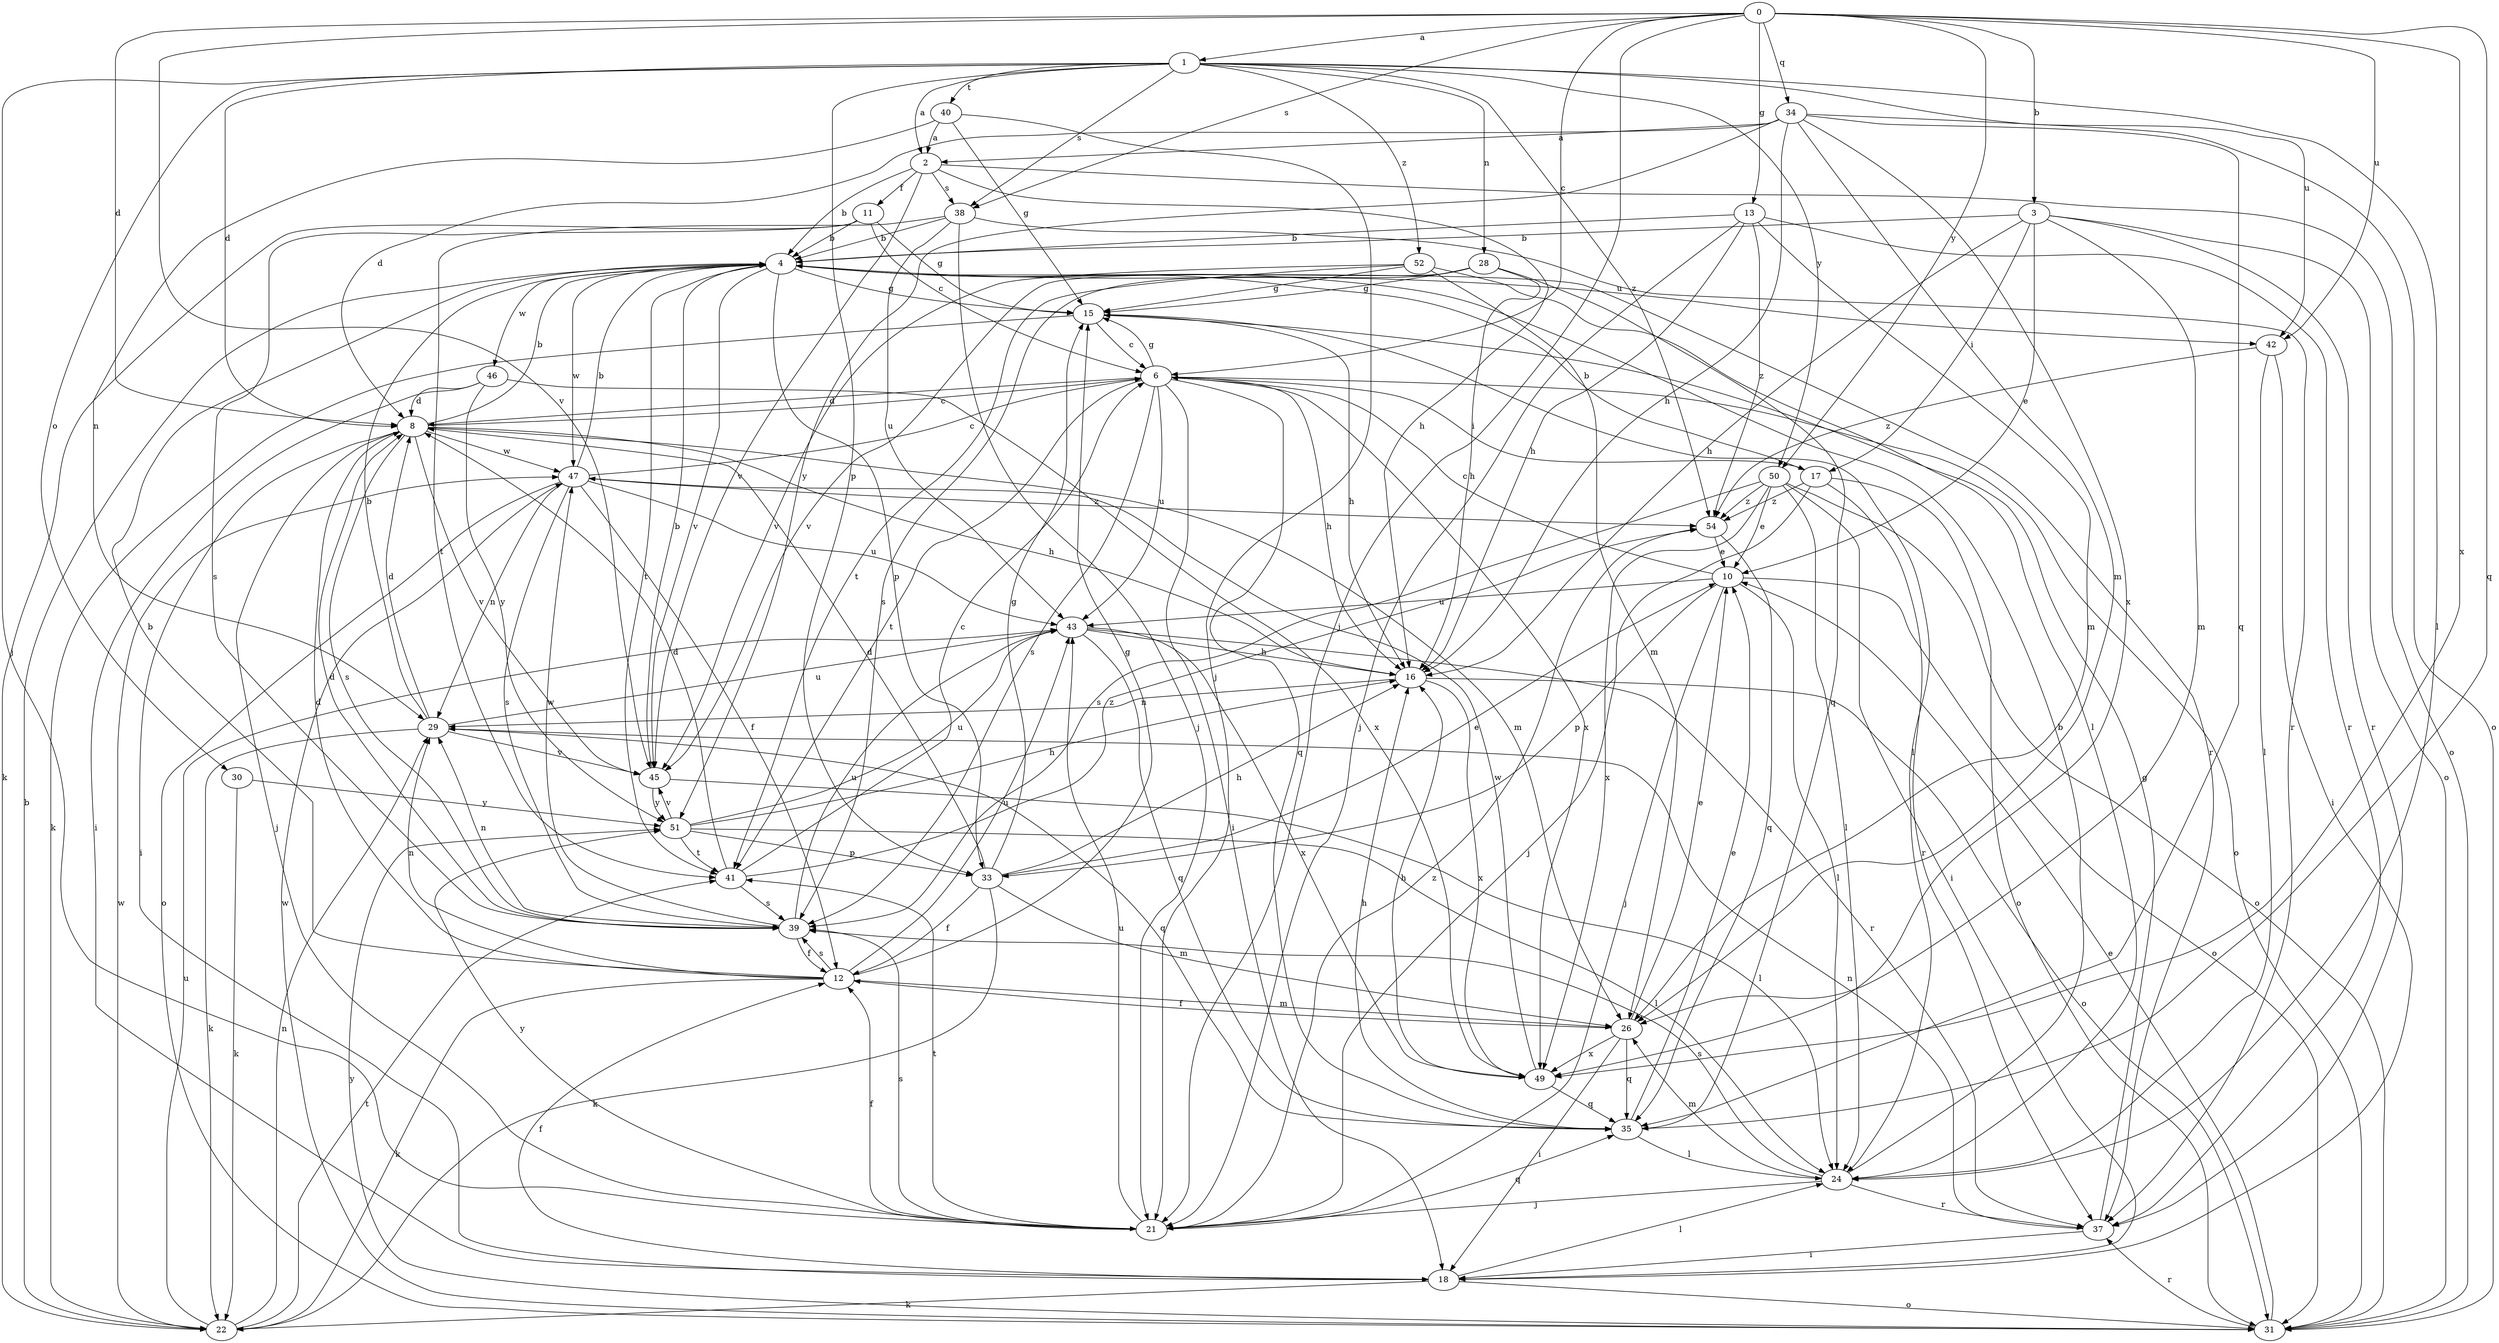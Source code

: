 strict digraph  {
0;
1;
2;
3;
4;
6;
8;
10;
11;
12;
13;
15;
16;
17;
18;
21;
22;
24;
26;
28;
29;
30;
31;
33;
34;
35;
37;
38;
39;
40;
41;
42;
43;
45;
46;
47;
49;
50;
51;
52;
54;
0 -> 1  [label=a];
0 -> 3  [label=b];
0 -> 6  [label=c];
0 -> 8  [label=d];
0 -> 13  [label=g];
0 -> 21  [label=j];
0 -> 34  [label=q];
0 -> 35  [label=q];
0 -> 38  [label=s];
0 -> 42  [label=u];
0 -> 45  [label=v];
0 -> 49  [label=x];
0 -> 50  [label=y];
1 -> 2  [label=a];
1 -> 8  [label=d];
1 -> 21  [label=j];
1 -> 24  [label=l];
1 -> 28  [label=n];
1 -> 30  [label=o];
1 -> 33  [label=p];
1 -> 38  [label=s];
1 -> 40  [label=t];
1 -> 42  [label=u];
1 -> 50  [label=y];
1 -> 52  [label=z];
1 -> 54  [label=z];
2 -> 4  [label=b];
2 -> 11  [label=f];
2 -> 16  [label=h];
2 -> 31  [label=o];
2 -> 38  [label=s];
2 -> 45  [label=v];
3 -> 4  [label=b];
3 -> 10  [label=e];
3 -> 16  [label=h];
3 -> 17  [label=i];
3 -> 26  [label=m];
3 -> 31  [label=o];
3 -> 37  [label=r];
4 -> 15  [label=g];
4 -> 33  [label=p];
4 -> 37  [label=r];
4 -> 41  [label=t];
4 -> 42  [label=u];
4 -> 45  [label=v];
4 -> 46  [label=w];
4 -> 47  [label=w];
6 -> 8  [label=d];
6 -> 15  [label=g];
6 -> 16  [label=h];
6 -> 17  [label=i];
6 -> 18  [label=i];
6 -> 31  [label=o];
6 -> 35  [label=q];
6 -> 39  [label=s];
6 -> 41  [label=t];
6 -> 43  [label=u];
6 -> 49  [label=x];
8 -> 4  [label=b];
8 -> 6  [label=c];
8 -> 16  [label=h];
8 -> 18  [label=i];
8 -> 21  [label=j];
8 -> 26  [label=m];
8 -> 39  [label=s];
8 -> 45  [label=v];
8 -> 47  [label=w];
10 -> 6  [label=c];
10 -> 21  [label=j];
10 -> 24  [label=l];
10 -> 31  [label=o];
10 -> 33  [label=p];
10 -> 43  [label=u];
11 -> 4  [label=b];
11 -> 6  [label=c];
11 -> 15  [label=g];
11 -> 22  [label=k];
11 -> 39  [label=s];
12 -> 4  [label=b];
12 -> 8  [label=d];
12 -> 15  [label=g];
12 -> 22  [label=k];
12 -> 26  [label=m];
12 -> 29  [label=n];
12 -> 39  [label=s];
12 -> 43  [label=u];
13 -> 4  [label=b];
13 -> 16  [label=h];
13 -> 21  [label=j];
13 -> 26  [label=m];
13 -> 37  [label=r];
13 -> 54  [label=z];
15 -> 6  [label=c];
15 -> 16  [label=h];
15 -> 22  [label=k];
15 -> 24  [label=l];
16 -> 29  [label=n];
16 -> 31  [label=o];
16 -> 49  [label=x];
17 -> 4  [label=b];
17 -> 21  [label=j];
17 -> 31  [label=o];
17 -> 37  [label=r];
17 -> 54  [label=z];
18 -> 12  [label=f];
18 -> 22  [label=k];
18 -> 24  [label=l];
18 -> 31  [label=o];
21 -> 12  [label=f];
21 -> 35  [label=q];
21 -> 39  [label=s];
21 -> 41  [label=t];
21 -> 43  [label=u];
21 -> 51  [label=y];
21 -> 54  [label=z];
22 -> 4  [label=b];
22 -> 29  [label=n];
22 -> 41  [label=t];
22 -> 43  [label=u];
22 -> 47  [label=w];
24 -> 4  [label=b];
24 -> 21  [label=j];
24 -> 26  [label=m];
24 -> 37  [label=r];
24 -> 39  [label=s];
26 -> 10  [label=e];
26 -> 12  [label=f];
26 -> 18  [label=i];
26 -> 35  [label=q];
26 -> 49  [label=x];
28 -> 15  [label=g];
28 -> 16  [label=h];
28 -> 35  [label=q];
28 -> 39  [label=s];
28 -> 45  [label=v];
29 -> 4  [label=b];
29 -> 8  [label=d];
29 -> 22  [label=k];
29 -> 35  [label=q];
29 -> 43  [label=u];
29 -> 45  [label=v];
30 -> 22  [label=k];
30 -> 51  [label=y];
31 -> 10  [label=e];
31 -> 37  [label=r];
31 -> 47  [label=w];
31 -> 51  [label=y];
33 -> 8  [label=d];
33 -> 10  [label=e];
33 -> 12  [label=f];
33 -> 15  [label=g];
33 -> 16  [label=h];
33 -> 22  [label=k];
33 -> 26  [label=m];
34 -> 2  [label=a];
34 -> 8  [label=d];
34 -> 16  [label=h];
34 -> 26  [label=m];
34 -> 31  [label=o];
34 -> 35  [label=q];
34 -> 49  [label=x];
34 -> 51  [label=y];
35 -> 10  [label=e];
35 -> 16  [label=h];
35 -> 24  [label=l];
37 -> 15  [label=g];
37 -> 18  [label=i];
37 -> 29  [label=n];
38 -> 4  [label=b];
38 -> 21  [label=j];
38 -> 37  [label=r];
38 -> 41  [label=t];
38 -> 43  [label=u];
39 -> 8  [label=d];
39 -> 12  [label=f];
39 -> 29  [label=n];
39 -> 43  [label=u];
39 -> 47  [label=w];
40 -> 2  [label=a];
40 -> 15  [label=g];
40 -> 21  [label=j];
40 -> 29  [label=n];
41 -> 6  [label=c];
41 -> 8  [label=d];
41 -> 39  [label=s];
41 -> 54  [label=z];
42 -> 18  [label=i];
42 -> 24  [label=l];
42 -> 54  [label=z];
43 -> 16  [label=h];
43 -> 35  [label=q];
43 -> 37  [label=r];
43 -> 49  [label=x];
45 -> 4  [label=b];
45 -> 24  [label=l];
45 -> 51  [label=y];
46 -> 8  [label=d];
46 -> 18  [label=i];
46 -> 49  [label=x];
46 -> 51  [label=y];
47 -> 4  [label=b];
47 -> 6  [label=c];
47 -> 12  [label=f];
47 -> 29  [label=n];
47 -> 31  [label=o];
47 -> 39  [label=s];
47 -> 43  [label=u];
47 -> 54  [label=z];
49 -> 16  [label=h];
49 -> 35  [label=q];
49 -> 47  [label=w];
50 -> 10  [label=e];
50 -> 18  [label=i];
50 -> 24  [label=l];
50 -> 31  [label=o];
50 -> 39  [label=s];
50 -> 49  [label=x];
50 -> 54  [label=z];
51 -> 16  [label=h];
51 -> 24  [label=l];
51 -> 33  [label=p];
51 -> 41  [label=t];
51 -> 43  [label=u];
51 -> 45  [label=v];
52 -> 15  [label=g];
52 -> 24  [label=l];
52 -> 26  [label=m];
52 -> 41  [label=t];
52 -> 45  [label=v];
54 -> 10  [label=e];
54 -> 35  [label=q];
}
